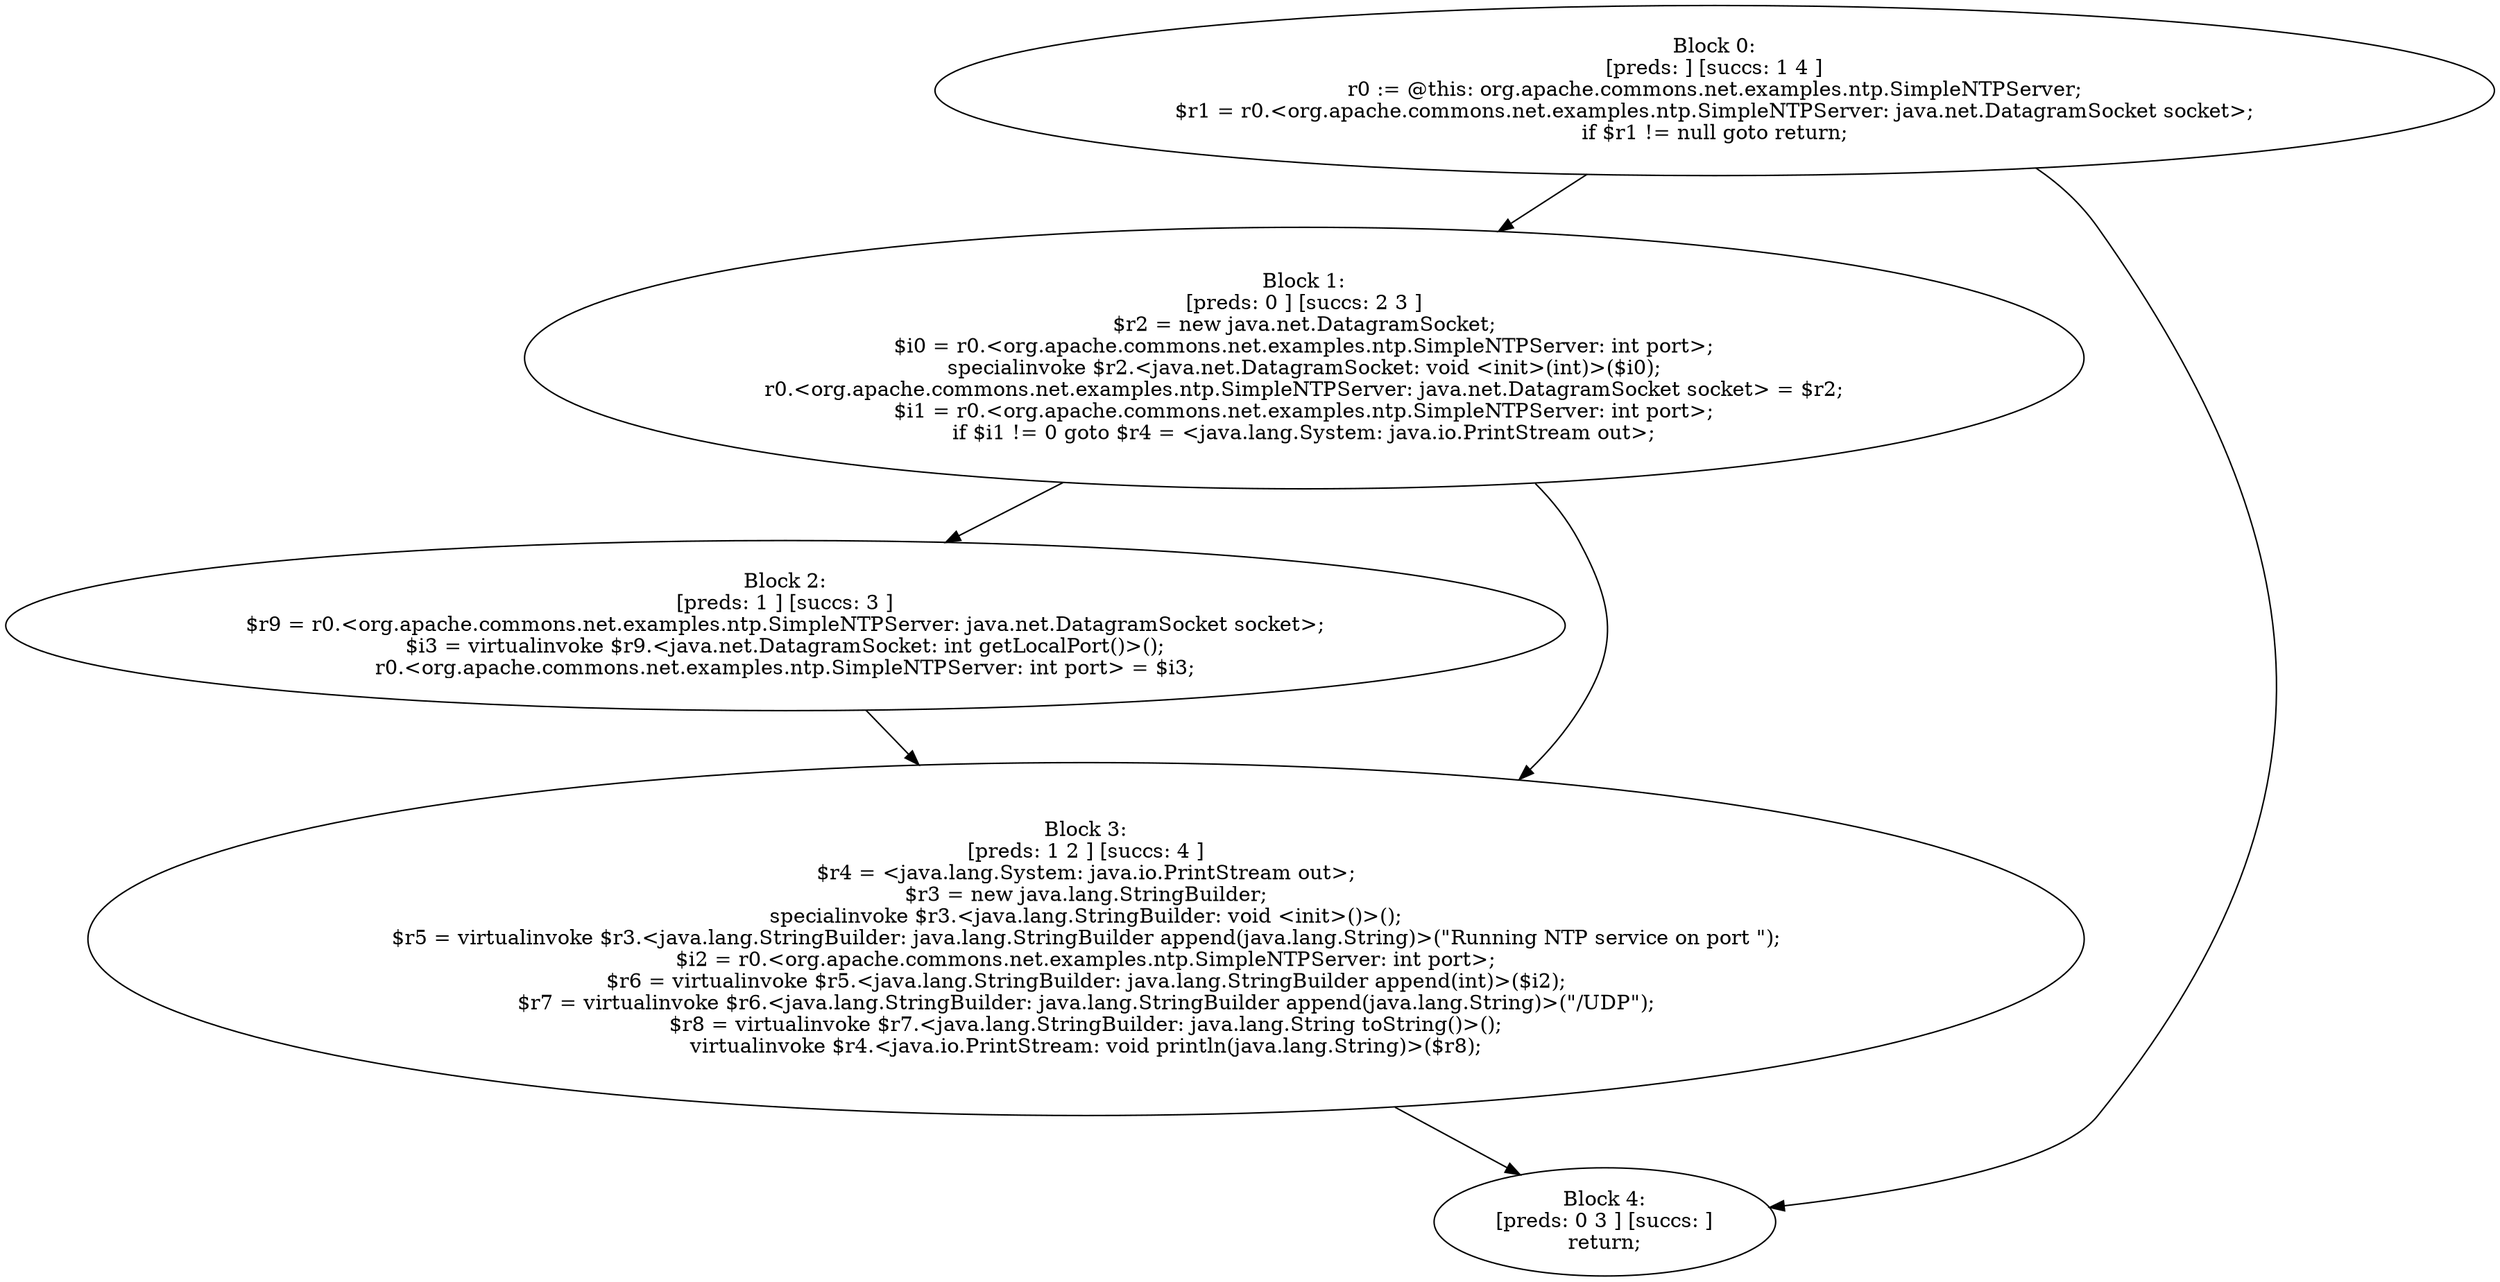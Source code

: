 digraph "unitGraph" {
    "Block 0:
[preds: ] [succs: 1 4 ]
r0 := @this: org.apache.commons.net.examples.ntp.SimpleNTPServer;
$r1 = r0.<org.apache.commons.net.examples.ntp.SimpleNTPServer: java.net.DatagramSocket socket>;
if $r1 != null goto return;
"
    "Block 1:
[preds: 0 ] [succs: 2 3 ]
$r2 = new java.net.DatagramSocket;
$i0 = r0.<org.apache.commons.net.examples.ntp.SimpleNTPServer: int port>;
specialinvoke $r2.<java.net.DatagramSocket: void <init>(int)>($i0);
r0.<org.apache.commons.net.examples.ntp.SimpleNTPServer: java.net.DatagramSocket socket> = $r2;
$i1 = r0.<org.apache.commons.net.examples.ntp.SimpleNTPServer: int port>;
if $i1 != 0 goto $r4 = <java.lang.System: java.io.PrintStream out>;
"
    "Block 2:
[preds: 1 ] [succs: 3 ]
$r9 = r0.<org.apache.commons.net.examples.ntp.SimpleNTPServer: java.net.DatagramSocket socket>;
$i3 = virtualinvoke $r9.<java.net.DatagramSocket: int getLocalPort()>();
r0.<org.apache.commons.net.examples.ntp.SimpleNTPServer: int port> = $i3;
"
    "Block 3:
[preds: 1 2 ] [succs: 4 ]
$r4 = <java.lang.System: java.io.PrintStream out>;
$r3 = new java.lang.StringBuilder;
specialinvoke $r3.<java.lang.StringBuilder: void <init>()>();
$r5 = virtualinvoke $r3.<java.lang.StringBuilder: java.lang.StringBuilder append(java.lang.String)>(\"Running NTP service on port \");
$i2 = r0.<org.apache.commons.net.examples.ntp.SimpleNTPServer: int port>;
$r6 = virtualinvoke $r5.<java.lang.StringBuilder: java.lang.StringBuilder append(int)>($i2);
$r7 = virtualinvoke $r6.<java.lang.StringBuilder: java.lang.StringBuilder append(java.lang.String)>(\"/UDP\");
$r8 = virtualinvoke $r7.<java.lang.StringBuilder: java.lang.String toString()>();
virtualinvoke $r4.<java.io.PrintStream: void println(java.lang.String)>($r8);
"
    "Block 4:
[preds: 0 3 ] [succs: ]
return;
"
    "Block 0:
[preds: ] [succs: 1 4 ]
r0 := @this: org.apache.commons.net.examples.ntp.SimpleNTPServer;
$r1 = r0.<org.apache.commons.net.examples.ntp.SimpleNTPServer: java.net.DatagramSocket socket>;
if $r1 != null goto return;
"->"Block 1:
[preds: 0 ] [succs: 2 3 ]
$r2 = new java.net.DatagramSocket;
$i0 = r0.<org.apache.commons.net.examples.ntp.SimpleNTPServer: int port>;
specialinvoke $r2.<java.net.DatagramSocket: void <init>(int)>($i0);
r0.<org.apache.commons.net.examples.ntp.SimpleNTPServer: java.net.DatagramSocket socket> = $r2;
$i1 = r0.<org.apache.commons.net.examples.ntp.SimpleNTPServer: int port>;
if $i1 != 0 goto $r4 = <java.lang.System: java.io.PrintStream out>;
";
    "Block 0:
[preds: ] [succs: 1 4 ]
r0 := @this: org.apache.commons.net.examples.ntp.SimpleNTPServer;
$r1 = r0.<org.apache.commons.net.examples.ntp.SimpleNTPServer: java.net.DatagramSocket socket>;
if $r1 != null goto return;
"->"Block 4:
[preds: 0 3 ] [succs: ]
return;
";
    "Block 1:
[preds: 0 ] [succs: 2 3 ]
$r2 = new java.net.DatagramSocket;
$i0 = r0.<org.apache.commons.net.examples.ntp.SimpleNTPServer: int port>;
specialinvoke $r2.<java.net.DatagramSocket: void <init>(int)>($i0);
r0.<org.apache.commons.net.examples.ntp.SimpleNTPServer: java.net.DatagramSocket socket> = $r2;
$i1 = r0.<org.apache.commons.net.examples.ntp.SimpleNTPServer: int port>;
if $i1 != 0 goto $r4 = <java.lang.System: java.io.PrintStream out>;
"->"Block 2:
[preds: 1 ] [succs: 3 ]
$r9 = r0.<org.apache.commons.net.examples.ntp.SimpleNTPServer: java.net.DatagramSocket socket>;
$i3 = virtualinvoke $r9.<java.net.DatagramSocket: int getLocalPort()>();
r0.<org.apache.commons.net.examples.ntp.SimpleNTPServer: int port> = $i3;
";
    "Block 1:
[preds: 0 ] [succs: 2 3 ]
$r2 = new java.net.DatagramSocket;
$i0 = r0.<org.apache.commons.net.examples.ntp.SimpleNTPServer: int port>;
specialinvoke $r2.<java.net.DatagramSocket: void <init>(int)>($i0);
r0.<org.apache.commons.net.examples.ntp.SimpleNTPServer: java.net.DatagramSocket socket> = $r2;
$i1 = r0.<org.apache.commons.net.examples.ntp.SimpleNTPServer: int port>;
if $i1 != 0 goto $r4 = <java.lang.System: java.io.PrintStream out>;
"->"Block 3:
[preds: 1 2 ] [succs: 4 ]
$r4 = <java.lang.System: java.io.PrintStream out>;
$r3 = new java.lang.StringBuilder;
specialinvoke $r3.<java.lang.StringBuilder: void <init>()>();
$r5 = virtualinvoke $r3.<java.lang.StringBuilder: java.lang.StringBuilder append(java.lang.String)>(\"Running NTP service on port \");
$i2 = r0.<org.apache.commons.net.examples.ntp.SimpleNTPServer: int port>;
$r6 = virtualinvoke $r5.<java.lang.StringBuilder: java.lang.StringBuilder append(int)>($i2);
$r7 = virtualinvoke $r6.<java.lang.StringBuilder: java.lang.StringBuilder append(java.lang.String)>(\"/UDP\");
$r8 = virtualinvoke $r7.<java.lang.StringBuilder: java.lang.String toString()>();
virtualinvoke $r4.<java.io.PrintStream: void println(java.lang.String)>($r8);
";
    "Block 2:
[preds: 1 ] [succs: 3 ]
$r9 = r0.<org.apache.commons.net.examples.ntp.SimpleNTPServer: java.net.DatagramSocket socket>;
$i3 = virtualinvoke $r9.<java.net.DatagramSocket: int getLocalPort()>();
r0.<org.apache.commons.net.examples.ntp.SimpleNTPServer: int port> = $i3;
"->"Block 3:
[preds: 1 2 ] [succs: 4 ]
$r4 = <java.lang.System: java.io.PrintStream out>;
$r3 = new java.lang.StringBuilder;
specialinvoke $r3.<java.lang.StringBuilder: void <init>()>();
$r5 = virtualinvoke $r3.<java.lang.StringBuilder: java.lang.StringBuilder append(java.lang.String)>(\"Running NTP service on port \");
$i2 = r0.<org.apache.commons.net.examples.ntp.SimpleNTPServer: int port>;
$r6 = virtualinvoke $r5.<java.lang.StringBuilder: java.lang.StringBuilder append(int)>($i2);
$r7 = virtualinvoke $r6.<java.lang.StringBuilder: java.lang.StringBuilder append(java.lang.String)>(\"/UDP\");
$r8 = virtualinvoke $r7.<java.lang.StringBuilder: java.lang.String toString()>();
virtualinvoke $r4.<java.io.PrintStream: void println(java.lang.String)>($r8);
";
    "Block 3:
[preds: 1 2 ] [succs: 4 ]
$r4 = <java.lang.System: java.io.PrintStream out>;
$r3 = new java.lang.StringBuilder;
specialinvoke $r3.<java.lang.StringBuilder: void <init>()>();
$r5 = virtualinvoke $r3.<java.lang.StringBuilder: java.lang.StringBuilder append(java.lang.String)>(\"Running NTP service on port \");
$i2 = r0.<org.apache.commons.net.examples.ntp.SimpleNTPServer: int port>;
$r6 = virtualinvoke $r5.<java.lang.StringBuilder: java.lang.StringBuilder append(int)>($i2);
$r7 = virtualinvoke $r6.<java.lang.StringBuilder: java.lang.StringBuilder append(java.lang.String)>(\"/UDP\");
$r8 = virtualinvoke $r7.<java.lang.StringBuilder: java.lang.String toString()>();
virtualinvoke $r4.<java.io.PrintStream: void println(java.lang.String)>($r8);
"->"Block 4:
[preds: 0 3 ] [succs: ]
return;
";
}
